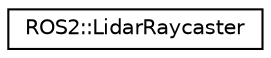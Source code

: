 digraph "Graphical Class Hierarchy"
{
 // LATEX_PDF_SIZE
  edge [fontname="Helvetica",fontsize="10",labelfontname="Helvetica",labelfontsize="10"];
  node [fontname="Helvetica",fontsize="10",shape=record];
  rankdir="LR";
  Node0 [label="ROS2::LidarRaycaster",height=0.2,width=0.4,color="black", fillcolor="white", style="filled",URL="$class_r_o_s2_1_1_lidar_raycaster.html",tooltip="A simple implementation of Lidar operation in terms of raycasting."];
}
